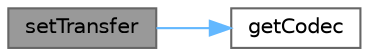 digraph "setTransfer"
{
 // LATEX_PDF_SIZE
  bgcolor="transparent";
  edge [fontname=Helvetica,fontsize=10,labelfontname=Helvetica,labelfontsize=10];
  node [fontname=Helvetica,fontsize=10,shape=box,height=0.2,width=0.4];
  rankdir="LR";
  Node1 [label="setTransfer",height=0.2,width=0.4,color="gray40", fillcolor="grey60", style="filled", fontcolor="black",tooltip=" "];
  Node1 -> Node2 [color="steelblue1",style="solid"];
  Node2 [label="getCodec",height=0.2,width=0.4,color="grey40", fillcolor="white", style="filled",URL="$a00025.html#a2bc24b6188d75a9930a456cc4aeb6868",tooltip=" "];
}
